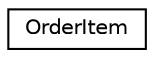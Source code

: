 digraph "Graphical Class Hierarchy"
{
 // LATEX_PDF_SIZE
  edge [fontname="Helvetica",fontsize="10",labelfontname="Helvetica",labelfontsize="10"];
  node [fontname="Helvetica",fontsize="10",shape=record];
  rankdir="LR";
  Node0 [label="OrderItem",height=0.2,width=0.4,color="black", fillcolor="white", style="filled",URL="$classcom_1_1example_1_1lmrs_1_1model_1_1vieworders_1_1OrderItem.html",tooltip="POJO for Order Item."];
}
